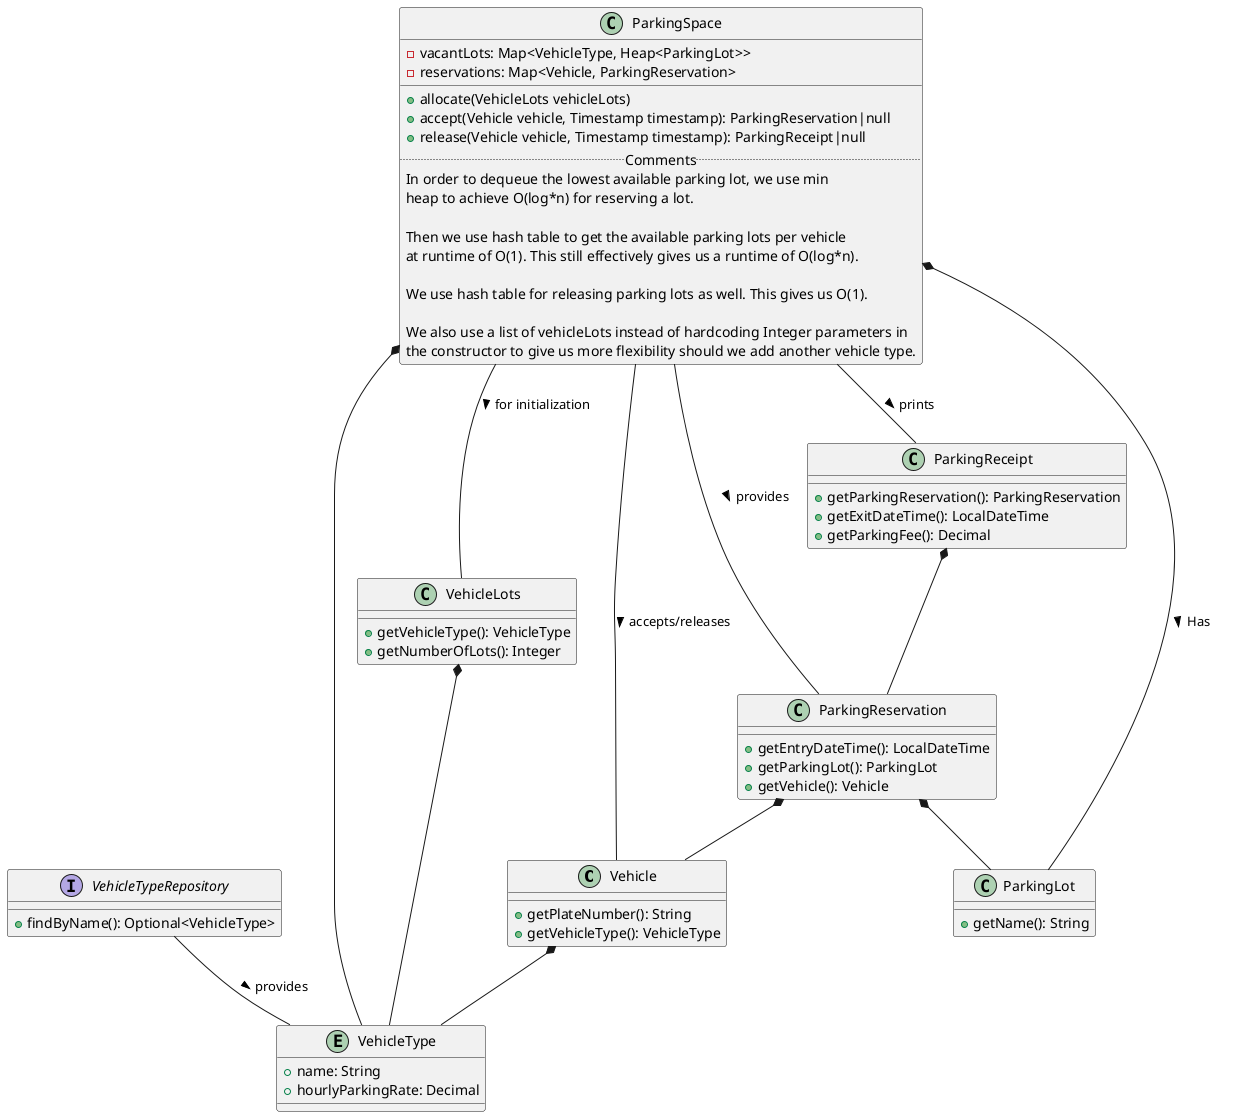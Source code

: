 @startuml
class Vehicle {
    + getPlateNumber(): String
    + getVehicleType(): VehicleType
}

entity VehicleType {
    + name: String
    + hourlyParkingRate: Decimal
}

interface VehicleTypeRepository {
    + findByName(): Optional<VehicleType>
}

class ParkingSpace {
    - vacantLots: Map<VehicleType, Heap<ParkingLot>>
    - reservations: Map<Vehicle, ParkingReservation>
    __
    + allocate(VehicleLots vehicleLots)
    + accept(Vehicle vehicle, Timestamp timestamp): ParkingReservation|null
    + release(Vehicle vehicle, Timestamp timestamp): ParkingReceipt|null
    .. Comments ..
    In order to dequeue the lowest available parking lot, we use min
    heap to achieve O(log*n) for reserving a lot.

    Then we use hash table to get the available parking lots per vehicle
    at runtime of O(1). This still effectively gives us a runtime of O(log*n).

    We use hash table for releasing parking lots as well. This gives us O(1).

    We also use a list of vehicleLots instead of hardcoding Integer parameters in
    the constructor to give us more flexibility should we add another vehicle type.
}

class VehicleLots {
    + getVehicleType(): VehicleType
    + getNumberOfLots(): Integer
}

class ParkingLot {
    + getName(): String
}

class ParkingReceipt {
    + getParkingReservation(): ParkingReservation
    + getExitDateTime(): LocalDateTime
    + getParkingFee(): Decimal
}

class ParkingReservation {
    + getEntryDateTime(): LocalDateTime
    + getParkingLot(): ParkingLot
    + getVehicle(): Vehicle
}

Vehicle *-- VehicleType
VehicleLots *-- VehicleType
VehicleTypeRepository -- VehicleType: provides >
ParkingSpace *-- VehicleType
ParkingSpace *-- ParkingLot: Has >
ParkingSpace -- VehicleLots: for initialization >
ParkingSpace -- Vehicle: accepts/releases >
ParkingSpace -- ParkingReservation: provides >
ParkingReservation *-- ParkingLot
ParkingReservation *-- Vehicle
ParkingReceipt *-- ParkingReservation
ParkingSpace -- ParkingReceipt: prints >

@enduml